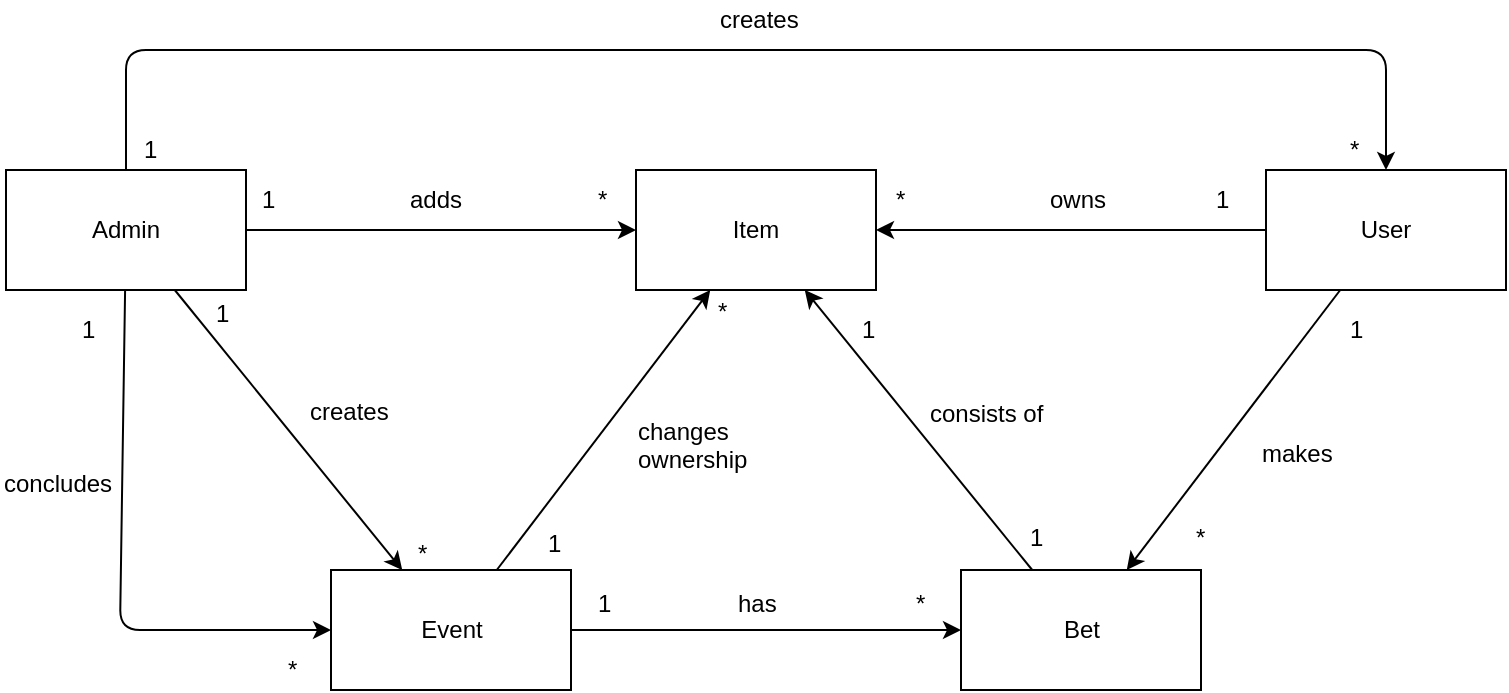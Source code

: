 <mxfile version="10.7.4"><diagram id="RMCncWREbWbzAf9vUMdD" name="Page-1"><mxGraphModel dx="1250" dy="533" grid="1" gridSize="10" guides="1" tooltips="1" connect="1" arrows="1" fold="1" page="1" pageScale="1" pageWidth="850" pageHeight="1100" math="0" shadow="0"><root><mxCell id="0"/><mxCell id="1" parent="0"/><mxCell id="EgnD1CZd3MIzbNWgmbXP-1" value="User" style="rounded=0;whiteSpace=wrap;html=1;" vertex="1" parent="1"><mxGeometry x="650" y="100" width="120" height="60" as="geometry"/></mxCell><mxCell id="EgnD1CZd3MIzbNWgmbXP-2" value="Admin" style="rounded=0;whiteSpace=wrap;html=1;" vertex="1" parent="1"><mxGeometry x="20" y="100" width="120" height="60" as="geometry"/></mxCell><mxCell id="EgnD1CZd3MIzbNWgmbXP-3" value="Event" style="rounded=0;whiteSpace=wrap;html=1;" vertex="1" parent="1"><mxGeometry x="182.5" y="300" width="120" height="60" as="geometry"/></mxCell><mxCell id="EgnD1CZd3MIzbNWgmbXP-4" value="Bet" style="rounded=0;whiteSpace=wrap;html=1;" vertex="1" parent="1"><mxGeometry x="497.5" y="300" width="120" height="60" as="geometry"/></mxCell><mxCell id="EgnD1CZd3MIzbNWgmbXP-5" value="Item" style="rounded=0;whiteSpace=wrap;html=1;" vertex="1" parent="1"><mxGeometry x="335" y="100" width="120" height="60" as="geometry"/></mxCell><mxCell id="EgnD1CZd3MIzbNWgmbXP-7" value="1" style="text;html=1;resizable=0;points=[];autosize=1;align=left;verticalAlign=top;spacingTop=-4;" vertex="1" parent="1"><mxGeometry x="87" y="80" width="20" height="20" as="geometry"/></mxCell><mxCell id="EgnD1CZd3MIzbNWgmbXP-8" value="*" style="text;html=1;resizable=0;points=[];autosize=1;align=left;verticalAlign=top;spacingTop=-4;" vertex="1" parent="1"><mxGeometry x="690" y="80" width="20" height="20" as="geometry"/></mxCell><mxCell id="EgnD1CZd3MIzbNWgmbXP-9" value="creates" style="text;html=1;resizable=0;points=[];autosize=1;align=left;verticalAlign=top;spacingTop=-4;" vertex="1" parent="1"><mxGeometry x="375" y="15" width="50" height="20" as="geometry"/></mxCell><mxCell id="EgnD1CZd3MIzbNWgmbXP-11" value="1" style="text;html=1;resizable=0;points=[];autosize=1;align=left;verticalAlign=top;spacingTop=-4;" vertex="1" parent="1"><mxGeometry x="146" y="105" width="20" height="20" as="geometry"/></mxCell><mxCell id="EgnD1CZd3MIzbNWgmbXP-12" value="*" style="text;html=1;resizable=0;points=[];autosize=1;align=left;verticalAlign=top;spacingTop=-4;" vertex="1" parent="1"><mxGeometry x="314" y="105" width="20" height="20" as="geometry"/></mxCell><mxCell id="EgnD1CZd3MIzbNWgmbXP-13" value="adds" style="text;html=1;resizable=0;points=[];autosize=1;align=left;verticalAlign=top;spacingTop=-4;" vertex="1" parent="1"><mxGeometry x="220" y="105" width="40" height="20" as="geometry"/></mxCell><mxCell id="EgnD1CZd3MIzbNWgmbXP-17" value="1" style="text;html=1;resizable=0;points=[];autosize=1;align=left;verticalAlign=top;spacingTop=-4;" vertex="1" parent="1"><mxGeometry x="623" y="105" width="20" height="20" as="geometry"/></mxCell><mxCell id="EgnD1CZd3MIzbNWgmbXP-18" value="*" style="text;html=1;resizable=0;points=[];autosize=1;align=left;verticalAlign=top;spacingTop=-4;" vertex="1" parent="1"><mxGeometry x="463" y="105" width="20" height="20" as="geometry"/></mxCell><mxCell id="EgnD1CZd3MIzbNWgmbXP-19" value="owns" style="text;html=1;resizable=0;points=[];autosize=1;align=left;verticalAlign=top;spacingTop=-4;" vertex="1" parent="1"><mxGeometry x="540" y="105" width="40" height="20" as="geometry"/></mxCell><mxCell id="EgnD1CZd3MIzbNWgmbXP-21" value="1" style="text;html=1;resizable=0;points=[];autosize=1;align=left;verticalAlign=top;spacingTop=-4;" vertex="1" parent="1"><mxGeometry x="690" y="170" width="20" height="20" as="geometry"/></mxCell><mxCell id="EgnD1CZd3MIzbNWgmbXP-22" value="*" style="text;html=1;resizable=0;points=[];autosize=1;align=left;verticalAlign=top;spacingTop=-4;" vertex="1" parent="1"><mxGeometry x="613" y="274" width="20" height="20" as="geometry"/></mxCell><mxCell id="EgnD1CZd3MIzbNWgmbXP-23" value="makes" style="text;html=1;resizable=0;points=[];autosize=1;align=left;verticalAlign=top;spacingTop=-4;" vertex="1" parent="1"><mxGeometry x="646" y="232" width="50" height="20" as="geometry"/></mxCell><mxCell id="EgnD1CZd3MIzbNWgmbXP-25" value="1" style="text;html=1;resizable=0;points=[];autosize=1;align=left;verticalAlign=top;spacingTop=-4;" vertex="1" parent="1"><mxGeometry x="530" y="274" width="20" height="20" as="geometry"/></mxCell><mxCell id="EgnD1CZd3MIzbNWgmbXP-26" value="1" style="text;html=1;resizable=0;points=[];autosize=1;align=left;verticalAlign=top;spacingTop=-4;" vertex="1" parent="1"><mxGeometry x="446" y="170" width="20" height="20" as="geometry"/></mxCell><mxCell id="EgnD1CZd3MIzbNWgmbXP-27" value="consists of" style="text;html=1;resizable=0;points=[];autosize=1;align=left;verticalAlign=top;spacingTop=-4;" vertex="1" parent="1"><mxGeometry x="480" y="212" width="70" height="20" as="geometry"/></mxCell><mxCell id="EgnD1CZd3MIzbNWgmbXP-29" value="*" style="text;html=1;resizable=0;points=[];autosize=1;align=left;verticalAlign=top;spacingTop=-4;" vertex="1" parent="1"><mxGeometry x="473" y="307" width="20" height="20" as="geometry"/></mxCell><mxCell id="EgnD1CZd3MIzbNWgmbXP-30" value="1" style="text;html=1;resizable=0;points=[];autosize=1;align=left;verticalAlign=top;spacingTop=-4;" vertex="1" parent="1"><mxGeometry x="314" y="307" width="20" height="20" as="geometry"/></mxCell><mxCell id="EgnD1CZd3MIzbNWgmbXP-31" value="has&amp;nbsp;" style="text;html=1;resizable=0;points=[];autosize=1;align=left;verticalAlign=top;spacingTop=-4;" vertex="1" parent="1"><mxGeometry x="383.5" y="307" width="40" height="20" as="geometry"/></mxCell><mxCell id="EgnD1CZd3MIzbNWgmbXP-33" value="1" style="text;html=1;resizable=0;points=[];autosize=1;align=left;verticalAlign=top;spacingTop=-4;" vertex="1" parent="1"><mxGeometry x="123" y="162" width="20" height="20" as="geometry"/></mxCell><mxCell id="EgnD1CZd3MIzbNWgmbXP-34" value="*" style="text;html=1;resizable=0;points=[];autosize=1;align=left;verticalAlign=top;spacingTop=-4;" vertex="1" parent="1"><mxGeometry x="224" y="282" width="20" height="20" as="geometry"/></mxCell><mxCell id="EgnD1CZd3MIzbNWgmbXP-35" value="creates" style="text;html=1;resizable=0;points=[];autosize=1;align=left;verticalAlign=top;spacingTop=-4;" vertex="1" parent="1"><mxGeometry x="170" y="211" width="50" height="20" as="geometry"/></mxCell><mxCell id="EgnD1CZd3MIzbNWgmbXP-37" value="1" style="text;html=1;resizable=0;points=[];autosize=1;align=left;verticalAlign=top;spacingTop=-4;" vertex="1" parent="1"><mxGeometry x="56" y="170" width="20" height="20" as="geometry"/></mxCell><mxCell id="EgnD1CZd3MIzbNWgmbXP-38" value="*" style="text;html=1;resizable=0;points=[];autosize=1;align=left;verticalAlign=top;spacingTop=-4;" vertex="1" parent="1"><mxGeometry x="159" y="340" width="20" height="20" as="geometry"/></mxCell><mxCell id="EgnD1CZd3MIzbNWgmbXP-39" value="concludes" style="text;html=1;resizable=0;points=[];autosize=1;align=left;verticalAlign=top;spacingTop=-4;" vertex="1" parent="1"><mxGeometry x="17" y="247" width="70" height="20" as="geometry"/></mxCell><mxCell id="EgnD1CZd3MIzbNWgmbXP-41" value="1" style="text;html=1;resizable=0;points=[];autosize=1;align=left;verticalAlign=top;spacingTop=-4;" vertex="1" parent="1"><mxGeometry x="289" y="277" width="20" height="20" as="geometry"/></mxCell><mxCell id="EgnD1CZd3MIzbNWgmbXP-42" value="*" style="text;html=1;resizable=0;points=[];autosize=1;align=left;verticalAlign=top;spacingTop=-4;" vertex="1" parent="1"><mxGeometry x="373.5" y="161" width="20" height="20" as="geometry"/></mxCell><mxCell id="EgnD1CZd3MIzbNWgmbXP-43" value="changes&lt;br&gt;ownership&lt;br&gt;" style="text;html=1;resizable=0;points=[];autosize=1;align=left;verticalAlign=top;spacingTop=-4;" vertex="1" parent="1"><mxGeometry x="333.5" y="221" width="70" height="30" as="geometry"/></mxCell><mxCell id="EgnD1CZd3MIzbNWgmbXP-44" value="" style="endArrow=classic;html=1;" edge="1" parent="1" source="EgnD1CZd3MIzbNWgmbXP-2" target="EgnD1CZd3MIzbNWgmbXP-5"><mxGeometry width="50" height="50" relative="1" as="geometry"><mxPoint x="20" y="430" as="sourcePoint"/><mxPoint x="70" y="380" as="targetPoint"/></mxGeometry></mxCell><mxCell id="EgnD1CZd3MIzbNWgmbXP-45" value="" style="endArrow=classic;html=1;" edge="1" parent="1" source="EgnD1CZd3MIzbNWgmbXP-1" target="EgnD1CZd3MIzbNWgmbXP-5"><mxGeometry width="50" height="50" relative="1" as="geometry"><mxPoint x="20" y="430" as="sourcePoint"/><mxPoint x="70" y="380" as="targetPoint"/></mxGeometry></mxCell><mxCell id="EgnD1CZd3MIzbNWgmbXP-46" value="" style="endArrow=classic;html=1;" edge="1" parent="1" source="EgnD1CZd3MIzbNWgmbXP-2" target="EgnD1CZd3MIzbNWgmbXP-1"><mxGeometry width="50" height="50" relative="1" as="geometry"><mxPoint x="20" y="430" as="sourcePoint"/><mxPoint x="70" y="380" as="targetPoint"/><Array as="points"><mxPoint x="80" y="40"/><mxPoint x="710" y="40"/></Array></mxGeometry></mxCell><mxCell id="EgnD1CZd3MIzbNWgmbXP-47" value="" style="endArrow=classic;html=1;" edge="1" parent="1" source="EgnD1CZd3MIzbNWgmbXP-1" target="EgnD1CZd3MIzbNWgmbXP-4"><mxGeometry width="50" height="50" relative="1" as="geometry"><mxPoint x="20" y="430" as="sourcePoint"/><mxPoint x="70" y="380" as="targetPoint"/></mxGeometry></mxCell><mxCell id="EgnD1CZd3MIzbNWgmbXP-49" value="" style="endArrow=classic;html=1;" edge="1" parent="1" source="EgnD1CZd3MIzbNWgmbXP-4" target="EgnD1CZd3MIzbNWgmbXP-5"><mxGeometry width="50" height="50" relative="1" as="geometry"><mxPoint x="20" y="430" as="sourcePoint"/><mxPoint x="70" y="380" as="targetPoint"/></mxGeometry></mxCell><mxCell id="EgnD1CZd3MIzbNWgmbXP-50" value="" style="endArrow=classic;html=1;" edge="1" parent="1" source="EgnD1CZd3MIzbNWgmbXP-3" target="EgnD1CZd3MIzbNWgmbXP-5"><mxGeometry width="50" height="50" relative="1" as="geometry"><mxPoint x="20" y="430" as="sourcePoint"/><mxPoint x="70" y="380" as="targetPoint"/></mxGeometry></mxCell><mxCell id="EgnD1CZd3MIzbNWgmbXP-51" value="" style="endArrow=classic;html=1;" edge="1" parent="1" source="EgnD1CZd3MIzbNWgmbXP-2" target="EgnD1CZd3MIzbNWgmbXP-3"><mxGeometry width="50" height="50" relative="1" as="geometry"><mxPoint x="20" y="430" as="sourcePoint"/><mxPoint x="70" y="380" as="targetPoint"/></mxGeometry></mxCell><mxCell id="EgnD1CZd3MIzbNWgmbXP-52" value="" style="endArrow=classic;html=1;" edge="1" parent="1" source="EgnD1CZd3MIzbNWgmbXP-2" target="EgnD1CZd3MIzbNWgmbXP-3"><mxGeometry width="50" height="50" relative="1" as="geometry"><mxPoint x="20" y="430" as="sourcePoint"/><mxPoint x="70" y="380" as="targetPoint"/><Array as="points"><mxPoint x="77" y="330"/></Array></mxGeometry></mxCell><mxCell id="EgnD1CZd3MIzbNWgmbXP-53" value="" style="endArrow=classic;html=1;" edge="1" parent="1" source="EgnD1CZd3MIzbNWgmbXP-3" target="EgnD1CZd3MIzbNWgmbXP-4"><mxGeometry width="50" height="50" relative="1" as="geometry"><mxPoint x="20" y="430" as="sourcePoint"/><mxPoint x="70" y="380" as="targetPoint"/></mxGeometry></mxCell></root></mxGraphModel></diagram></mxfile>